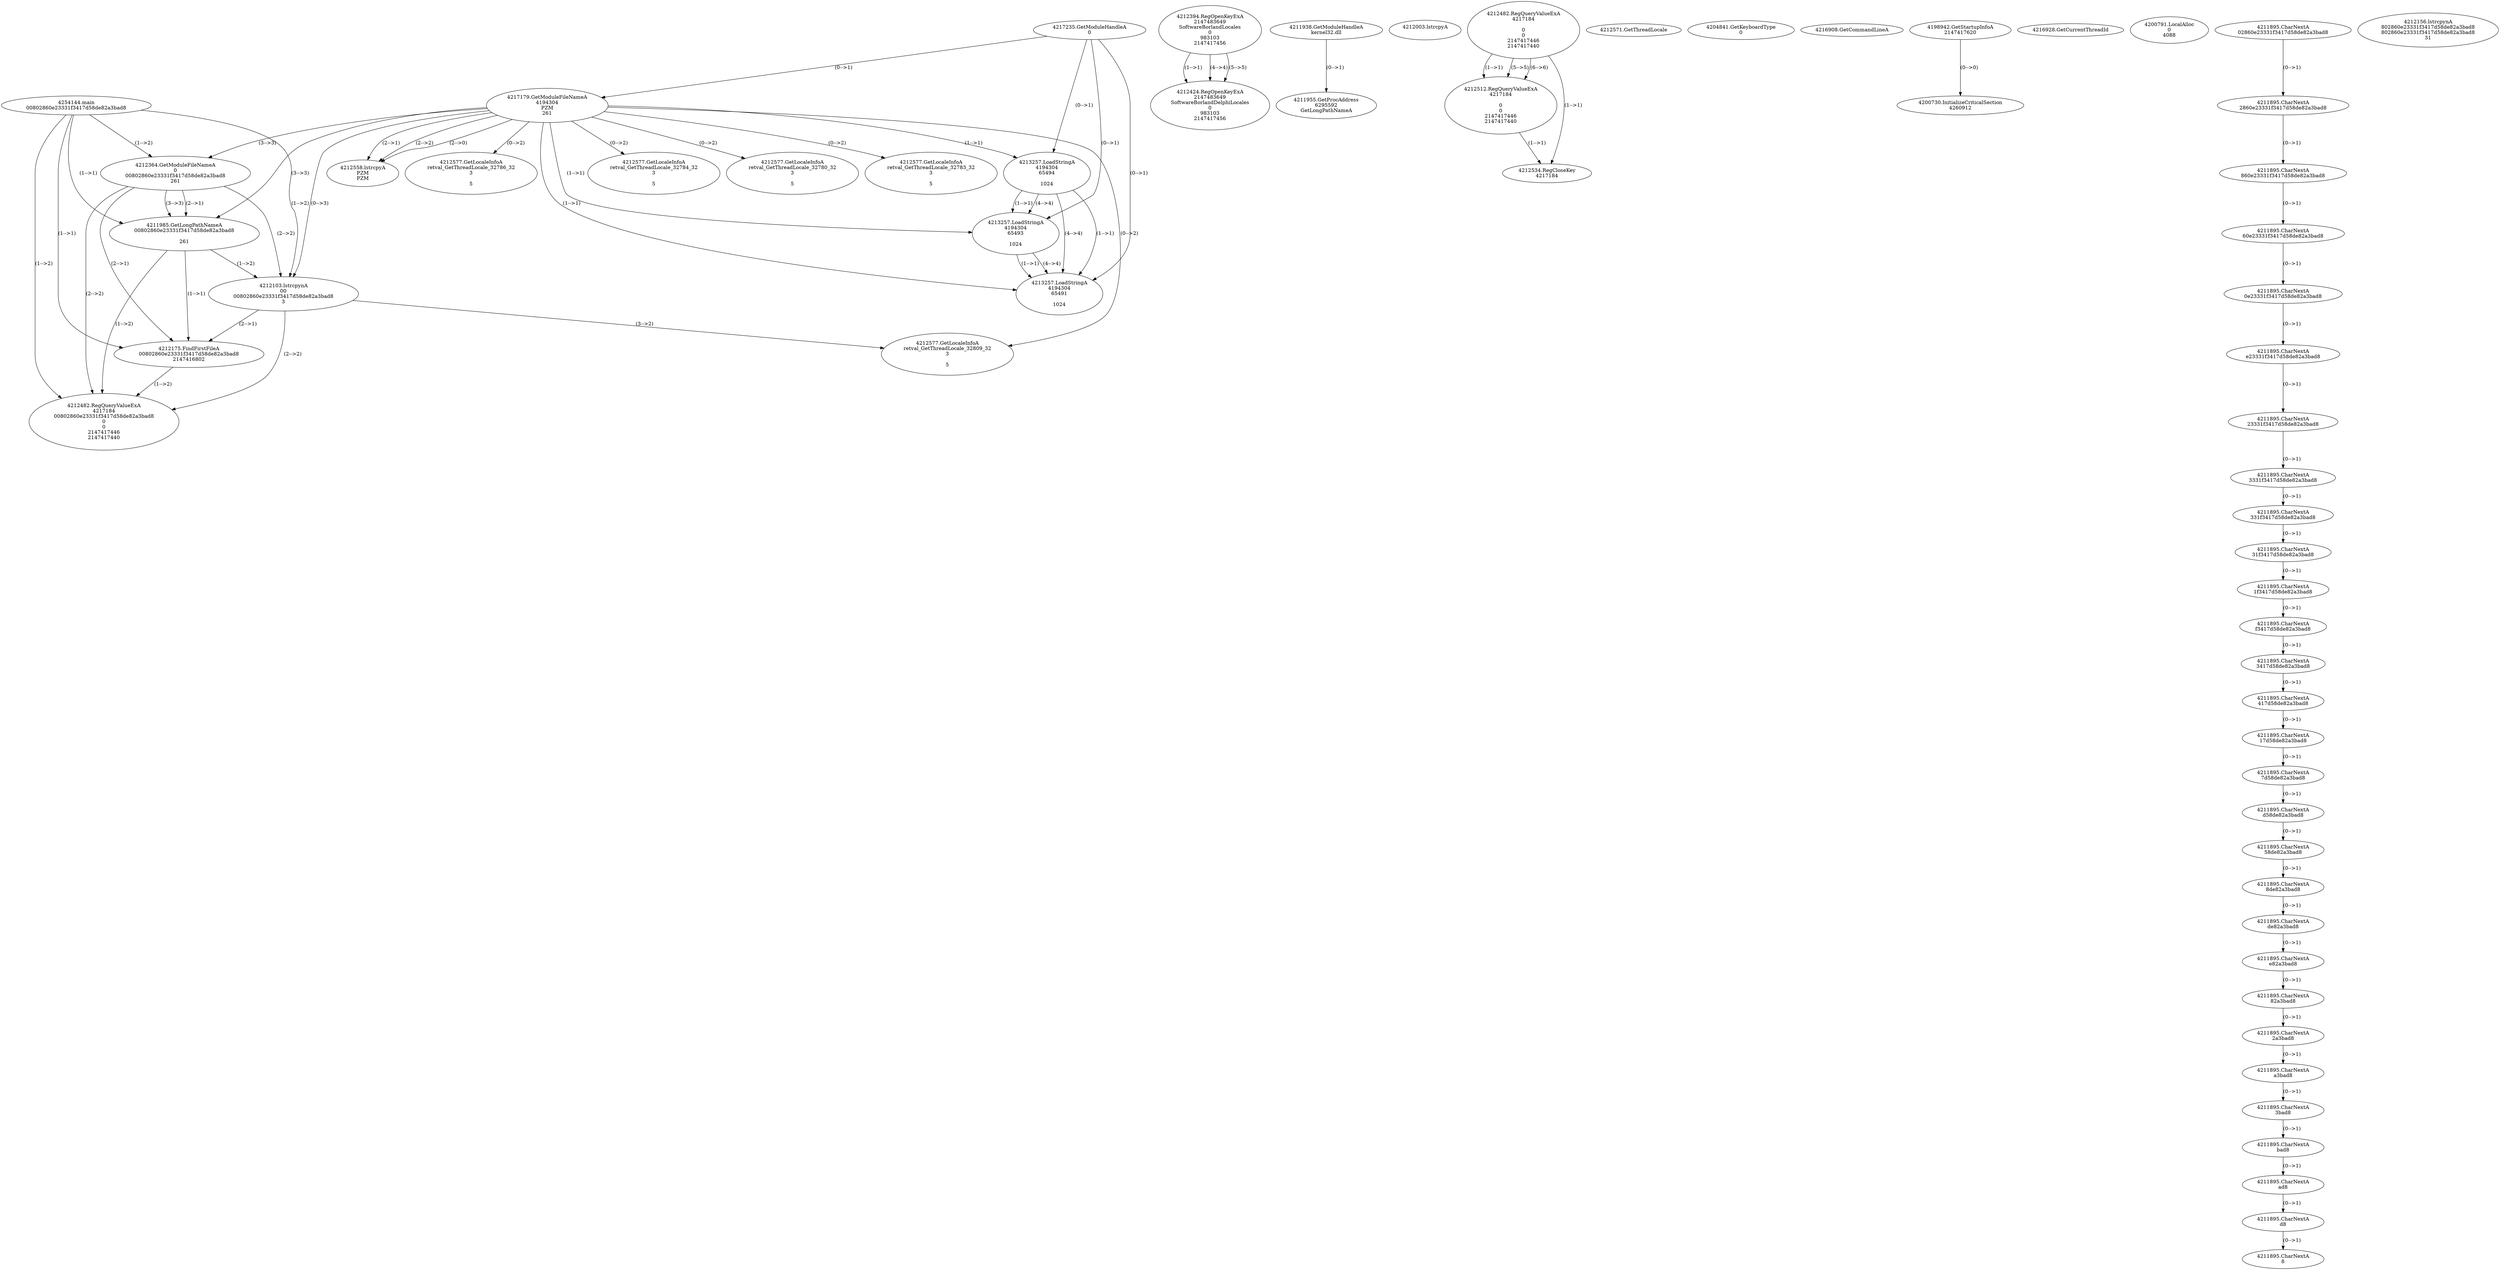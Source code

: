 // Global SCDG with merge call
digraph {
	0 [label="4254144.main
00802860e23331f3417d58de82a3bad8"]
	1 [label="4217235.GetModuleHandleA
0"]
	2 [label="4217179.GetModuleFileNameA
4194304
PZM
261"]
	1 -> 2 [label="(0-->1)"]
	3 [label="4212364.GetModuleFileNameA
0
00802860e23331f3417d58de82a3bad8
261"]
	0 -> 3 [label="(1-->2)"]
	2 -> 3 [label="(3-->3)"]
	4 [label="4212394.RegOpenKeyExA
2147483649
Software\Borland\Locales
0
983103
2147417456"]
	5 [label="4212424.RegOpenKeyExA
2147483649
Software\Borland\Delphi\Locales
0
983103
2147417456"]
	4 -> 5 [label="(1-->1)"]
	4 -> 5 [label="(4-->4)"]
	4 -> 5 [label="(5-->5)"]
	6 [label="4211938.GetModuleHandleA
kernel32.dll"]
	7 [label="4211955.GetProcAddress
6295592
GetLongPathNameA"]
	6 -> 7 [label="(0-->1)"]
	8 [label="4211985.GetLongPathNameA
00802860e23331f3417d58de82a3bad8

261"]
	0 -> 8 [label="(1-->1)"]
	3 -> 8 [label="(2-->1)"]
	2 -> 8 [label="(3-->3)"]
	3 -> 8 [label="(3-->3)"]
	9 [label="4212003.lstrcpyA

"]
	10 [label="4212482.RegQueryValueExA
4217184

0
0
2147417446
2147417440"]
	11 [label="4212512.RegQueryValueExA
4217184

0
0
2147417446
2147417440"]
	10 -> 11 [label="(1-->1)"]
	10 -> 11 [label="(5-->5)"]
	10 -> 11 [label="(6-->6)"]
	12 [label="4212534.RegCloseKey
4217184"]
	10 -> 12 [label="(1-->1)"]
	11 -> 12 [label="(1-->1)"]
	13 [label="4212558.lstrcpyA
PZM
PZM"]
	2 -> 13 [label="(2-->1)"]
	2 -> 13 [label="(2-->2)"]
	2 -> 13 [label="(2-->0)"]
	14 [label="4212571.GetThreadLocale
"]
	15 [label="4212577.GetLocaleInfoA
retval_GetThreadLocale_32786_32
3

5"]
	2 -> 15 [label="(0-->2)"]
	16 [label="4204841.GetKeyboardType
0"]
	17 [label="4216908.GetCommandLineA
"]
	18 [label="4198942.GetStartupInfoA
2147417620"]
	19 [label="4216928.GetCurrentThreadId
"]
	20 [label="4213257.LoadStringA
4194304
65494

1024"]
	1 -> 20 [label="(0-->1)"]
	2 -> 20 [label="(1-->1)"]
	21 [label="4200730.InitializeCriticalSection
4260912"]
	18 -> 21 [label="(0-->0)"]
	22 [label="4200791.LocalAlloc
0
4088"]
	23 [label="4213257.LoadStringA
4194304
65493

1024"]
	1 -> 23 [label="(0-->1)"]
	2 -> 23 [label="(1-->1)"]
	20 -> 23 [label="(1-->1)"]
	20 -> 23 [label="(4-->4)"]
	24 [label="4212577.GetLocaleInfoA
retval_GetThreadLocale_32784_32
3

5"]
	2 -> 24 [label="(0-->2)"]
	25 [label="4213257.LoadStringA
4194304
65491

1024"]
	1 -> 25 [label="(0-->1)"]
	2 -> 25 [label="(1-->1)"]
	20 -> 25 [label="(1-->1)"]
	23 -> 25 [label="(1-->1)"]
	20 -> 25 [label="(4-->4)"]
	23 -> 25 [label="(4-->4)"]
	26 [label="4212103.lstrcpynA
00
00802860e23331f3417d58de82a3bad8
3"]
	0 -> 26 [label="(1-->2)"]
	3 -> 26 [label="(2-->2)"]
	8 -> 26 [label="(1-->2)"]
	2 -> 26 [label="(0-->3)"]
	27 [label="4211895.CharNextA
02860e23331f3417d58de82a3bad8"]
	28 [label="4211895.CharNextA
2860e23331f3417d58de82a3bad8"]
	27 -> 28 [label="(0-->1)"]
	29 [label="4211895.CharNextA
860e23331f3417d58de82a3bad8"]
	28 -> 29 [label="(0-->1)"]
	30 [label="4211895.CharNextA
60e23331f3417d58de82a3bad8"]
	29 -> 30 [label="(0-->1)"]
	31 [label="4211895.CharNextA
0e23331f3417d58de82a3bad8"]
	30 -> 31 [label="(0-->1)"]
	32 [label="4211895.CharNextA
e23331f3417d58de82a3bad8"]
	31 -> 32 [label="(0-->1)"]
	33 [label="4211895.CharNextA
23331f3417d58de82a3bad8"]
	32 -> 33 [label="(0-->1)"]
	34 [label="4211895.CharNextA
3331f3417d58de82a3bad8"]
	33 -> 34 [label="(0-->1)"]
	35 [label="4211895.CharNextA
331f3417d58de82a3bad8"]
	34 -> 35 [label="(0-->1)"]
	36 [label="4211895.CharNextA
31f3417d58de82a3bad8"]
	35 -> 36 [label="(0-->1)"]
	37 [label="4211895.CharNextA
1f3417d58de82a3bad8"]
	36 -> 37 [label="(0-->1)"]
	38 [label="4211895.CharNextA
f3417d58de82a3bad8"]
	37 -> 38 [label="(0-->1)"]
	39 [label="4211895.CharNextA
3417d58de82a3bad8"]
	38 -> 39 [label="(0-->1)"]
	40 [label="4211895.CharNextA
417d58de82a3bad8"]
	39 -> 40 [label="(0-->1)"]
	41 [label="4211895.CharNextA
17d58de82a3bad8"]
	40 -> 41 [label="(0-->1)"]
	42 [label="4211895.CharNextA
7d58de82a3bad8"]
	41 -> 42 [label="(0-->1)"]
	43 [label="4211895.CharNextA
d58de82a3bad8"]
	42 -> 43 [label="(0-->1)"]
	44 [label="4211895.CharNextA
58de82a3bad8"]
	43 -> 44 [label="(0-->1)"]
	45 [label="4211895.CharNextA
8de82a3bad8"]
	44 -> 45 [label="(0-->1)"]
	46 [label="4211895.CharNextA
de82a3bad8"]
	45 -> 46 [label="(0-->1)"]
	47 [label="4211895.CharNextA
e82a3bad8"]
	46 -> 47 [label="(0-->1)"]
	48 [label="4211895.CharNextA
82a3bad8"]
	47 -> 48 [label="(0-->1)"]
	49 [label="4211895.CharNextA
2a3bad8"]
	48 -> 49 [label="(0-->1)"]
	50 [label="4211895.CharNextA
a3bad8"]
	49 -> 50 [label="(0-->1)"]
	51 [label="4211895.CharNextA
3bad8"]
	50 -> 51 [label="(0-->1)"]
	52 [label="4211895.CharNextA
bad8"]
	51 -> 52 [label="(0-->1)"]
	53 [label="4211895.CharNextA
ad8"]
	52 -> 53 [label="(0-->1)"]
	54 [label="4211895.CharNextA
d8"]
	53 -> 54 [label="(0-->1)"]
	55 [label="4211895.CharNextA
8"]
	54 -> 55 [label="(0-->1)"]
	56 [label="4212156.lstrcpynA
802860e23331f3417d58de82a3bad8
802860e23331f3417d58de82a3bad8
31"]
	57 [label="4212175.FindFirstFileA
00802860e23331f3417d58de82a3bad8
2147416802"]
	0 -> 57 [label="(1-->1)"]
	3 -> 57 [label="(2-->1)"]
	8 -> 57 [label="(1-->1)"]
	26 -> 57 [label="(2-->1)"]
	58 [label="4212482.RegQueryValueExA
4217184
00802860e23331f3417d58de82a3bad8
0
0
2147417446
2147417440"]
	0 -> 58 [label="(1-->2)"]
	3 -> 58 [label="(2-->2)"]
	8 -> 58 [label="(1-->2)"]
	26 -> 58 [label="(2-->2)"]
	57 -> 58 [label="(1-->2)"]
	59 [label="4212577.GetLocaleInfoA
retval_GetThreadLocale_32809_32
3

5"]
	2 -> 59 [label="(0-->2)"]
	26 -> 59 [label="(3-->2)"]
	60 [label="4212577.GetLocaleInfoA
retval_GetThreadLocale_32780_32
3

5"]
	2 -> 60 [label="(0-->2)"]
	61 [label="4212577.GetLocaleInfoA
retval_GetThreadLocale_32783_32
3

5"]
	2 -> 61 [label="(0-->2)"]
}
